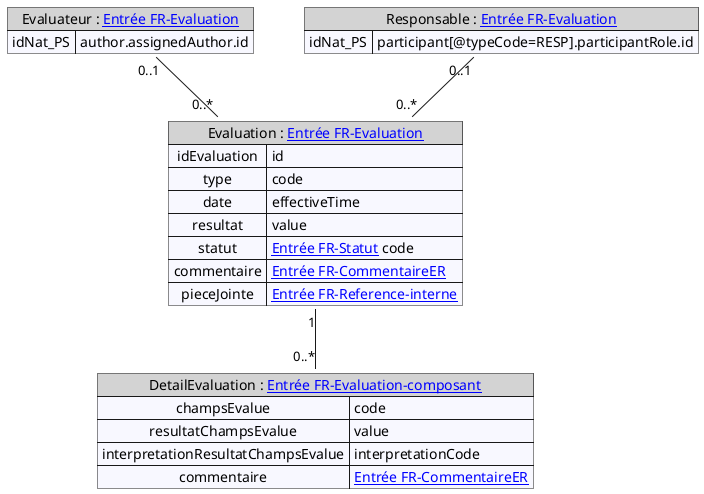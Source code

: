 @startuml


map "Evaluation : [[contenu_dossier_corps_cda.html Entrée FR-Evaluation]]" as Evaluation #back:GhostWhite;header:LightGray{
    idEvaluation => id
    type => code
    date => effectiveTime
    resultat => value
    statut => [[contenu_dossier_corps_cda.html Entrée FR-Statut]] code
    commentaire => [[contenu_dossier_corps_cda.html Entrée FR-CommentaireER]]
    pieceJointe => [[contenu_dossier_corps_cda.html Entrée FR-Reference-interne]]
}


map "DetailEvaluation : [[contenu_dossier_corps_cda.html Entrée FR-Evaluation-composant]]" as DetailEvaluation #back:GhostWhite;header:LightGray{
    champsEvalue => code
    resultatChampsEvalue => value
    interpretationResultatChampsEvalue => interpretationCode
    commentaire => [[contenu_dossier_corps_cda.html Entrée FR-CommentaireER]]
}

map "Evaluateur : [[contenu_dossier_corps_cda.html Entrée FR-Evaluation]]" as Evaluateur#back:GhostWhite;header:LightGray{
    idNat_PS => author.assignedAuthor.id
   
}

map "Responsable : [[contenu_dossier_corps_cda.html Entrée FR-Evaluation]]" as Responsable#back:GhostWhite;header:LightGray{
    idNat_PS => participant[@typeCode=RESP].participantRole.id
   
}

'Liens entre éléments
Evaluateur "0..1" -- "0..*" Evaluation
Responsable "0..1" -- "0..*" Evaluation
Evaluation "1" -- "0..*" DetailEvaluation

@enduml